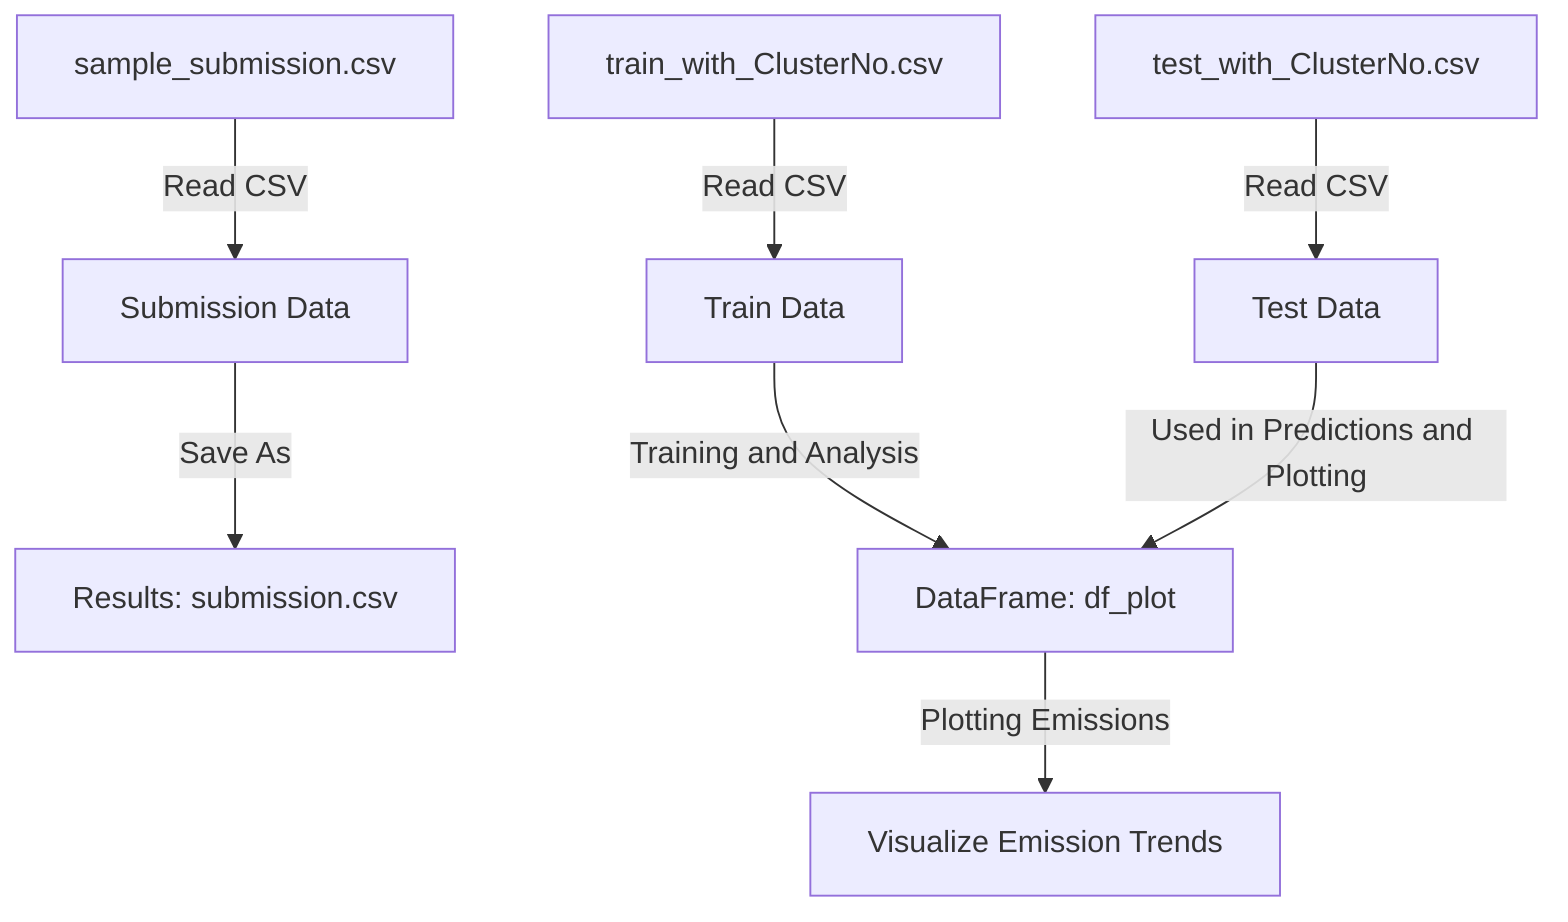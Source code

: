 flowchart TD
  %% Data sources
  A[train_with_ClusterNo.csv] -->|Read CSV| B[Train Data] 
  C[test_with_ClusterNo.csv] -->|Read CSV| D[Test Data] 
  E[sample_submission.csv] -->|Read CSV| F[Submission Data] 
  F -->|Save As| G[Results: submission.csv] 

  %% Data flow and variables
  B -->|Training and Analysis| H[DataFrame: df_plot] 
  D -->|Used in Predictions and Plotting| H 
  H -->|Plotting Emissions| I[Visualize Emission Trends]